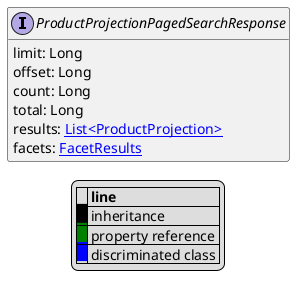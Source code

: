@startuml

hide empty fields
hide empty methods
legend
|= |= line |
|<back:black>   </back>| inheritance |
|<back:green>   </back>| property reference |
|<back:blue>   </back>| discriminated class |
endlegend
interface ProductProjectionPagedSearchResponse [[ProductProjectionPagedSearchResponse.svg]]  {
    limit: Long
    offset: Long
    count: Long
    total: Long
    results: [[ProductProjection.svg List<ProductProjection>]]
    facets: [[FacetResults.svg FacetResults]]
}






@enduml

